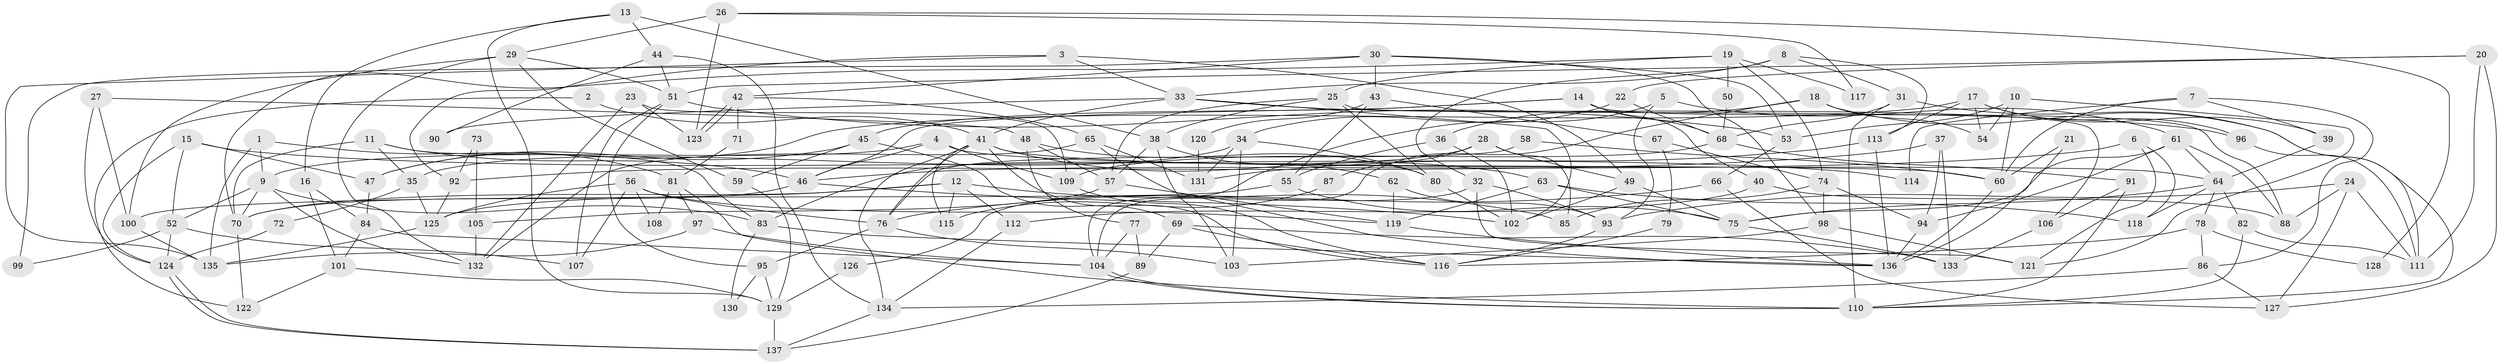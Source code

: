 // coarse degree distribution, {5: 0.09523809523809523, 8: 0.19047619047619047, 6: 0.07142857142857142, 7: 0.21428571428571427, 9: 0.07142857142857142, 10: 0.11904761904761904, 4: 0.11904761904761904, 11: 0.023809523809523808, 3: 0.047619047619047616, 12: 0.023809523809523808, 13: 0.023809523809523808}
// Generated by graph-tools (version 1.1) at 2025/37/03/04/25 23:37:09]
// undirected, 137 vertices, 274 edges
graph export_dot {
  node [color=gray90,style=filled];
  1;
  2;
  3;
  4;
  5;
  6;
  7;
  8;
  9;
  10;
  11;
  12;
  13;
  14;
  15;
  16;
  17;
  18;
  19;
  20;
  21;
  22;
  23;
  24;
  25;
  26;
  27;
  28;
  29;
  30;
  31;
  32;
  33;
  34;
  35;
  36;
  37;
  38;
  39;
  40;
  41;
  42;
  43;
  44;
  45;
  46;
  47;
  48;
  49;
  50;
  51;
  52;
  53;
  54;
  55;
  56;
  57;
  58;
  59;
  60;
  61;
  62;
  63;
  64;
  65;
  66;
  67;
  68;
  69;
  70;
  71;
  72;
  73;
  74;
  75;
  76;
  77;
  78;
  79;
  80;
  81;
  82;
  83;
  84;
  85;
  86;
  87;
  88;
  89;
  90;
  91;
  92;
  93;
  94;
  95;
  96;
  97;
  98;
  99;
  100;
  101;
  102;
  103;
  104;
  105;
  106;
  107;
  108;
  109;
  110;
  111;
  112;
  113;
  114;
  115;
  116;
  117;
  118;
  119;
  120;
  121;
  122;
  123;
  124;
  125;
  126;
  127;
  128;
  129;
  130;
  131;
  132;
  133;
  134;
  135;
  136;
  137;
  1 -- 135;
  1 -- 81;
  1 -- 9;
  2 -- 122;
  2 -- 41;
  3 -- 49;
  3 -- 33;
  3 -- 92;
  3 -- 135;
  4 -- 46;
  4 -- 9;
  4 -- 60;
  4 -- 109;
  5 -- 93;
  5 -- 61;
  5 -- 104;
  6 -- 121;
  6 -- 118;
  6 -- 46;
  7 -- 60;
  7 -- 86;
  7 -- 39;
  7 -- 114;
  8 -- 31;
  8 -- 33;
  8 -- 32;
  8 -- 113;
  9 -- 52;
  9 -- 70;
  9 -- 83;
  9 -- 132;
  10 -- 54;
  10 -- 60;
  10 -- 53;
  10 -- 121;
  11 -- 70;
  11 -- 46;
  11 -- 35;
  11 -- 83;
  12 -- 112;
  12 -- 85;
  12 -- 70;
  12 -- 115;
  12 -- 125;
  13 -- 38;
  13 -- 129;
  13 -- 16;
  13 -- 44;
  14 -- 68;
  14 -- 46;
  14 -- 40;
  14 -- 45;
  14 -- 88;
  15 -- 47;
  15 -- 124;
  15 -- 52;
  15 -- 114;
  16 -- 84;
  16 -- 101;
  17 -- 39;
  17 -- 113;
  17 -- 47;
  17 -- 54;
  17 -- 96;
  18 -- 104;
  18 -- 110;
  18 -- 36;
  18 -- 54;
  19 -- 74;
  19 -- 70;
  19 -- 25;
  19 -- 50;
  19 -- 117;
  20 -- 111;
  20 -- 127;
  20 -- 22;
  20 -- 51;
  21 -- 136;
  21 -- 60;
  22 -- 34;
  22 -- 68;
  23 -- 132;
  23 -- 109;
  23 -- 123;
  24 -- 88;
  24 -- 93;
  24 -- 111;
  24 -- 127;
  25 -- 38;
  25 -- 57;
  25 -- 80;
  25 -- 106;
  26 -- 123;
  26 -- 29;
  26 -- 117;
  26 -- 128;
  27 -- 100;
  27 -- 48;
  27 -- 124;
  28 -- 83;
  28 -- 49;
  28 -- 85;
  28 -- 87;
  29 -- 51;
  29 -- 132;
  29 -- 59;
  29 -- 100;
  30 -- 42;
  30 -- 53;
  30 -- 43;
  30 -- 98;
  30 -- 99;
  31 -- 110;
  31 -- 68;
  31 -- 111;
  32 -- 121;
  32 -- 93;
  32 -- 126;
  33 -- 41;
  33 -- 96;
  33 -- 90;
  33 -- 102;
  34 -- 80;
  34 -- 35;
  34 -- 103;
  34 -- 131;
  35 -- 125;
  35 -- 72;
  36 -- 102;
  36 -- 55;
  37 -- 94;
  37 -- 133;
  37 -- 92;
  38 -- 57;
  38 -- 103;
  38 -- 62;
  39 -- 64;
  40 -- 88;
  40 -- 112;
  41 -- 116;
  41 -- 76;
  41 -- 63;
  41 -- 64;
  41 -- 115;
  41 -- 134;
  42 -- 123;
  42 -- 123;
  42 -- 65;
  42 -- 71;
  43 -- 55;
  43 -- 67;
  43 -- 120;
  44 -- 51;
  44 -- 90;
  44 -- 134;
  45 -- 59;
  45 -- 47;
  45 -- 69;
  46 -- 70;
  46 -- 102;
  47 -- 84;
  48 -- 80;
  48 -- 57;
  48 -- 77;
  49 -- 102;
  49 -- 75;
  50 -- 68;
  51 -- 107;
  51 -- 53;
  51 -- 95;
  52 -- 124;
  52 -- 99;
  52 -- 107;
  53 -- 66;
  55 -- 100;
  55 -- 75;
  56 -- 125;
  56 -- 119;
  56 -- 76;
  56 -- 107;
  56 -- 108;
  57 -- 119;
  57 -- 105;
  58 -- 60;
  58 -- 76;
  59 -- 129;
  60 -- 136;
  61 -- 64;
  61 -- 75;
  61 -- 88;
  61 -- 94;
  62 -- 93;
  62 -- 119;
  63 -- 75;
  63 -- 118;
  63 -- 119;
  64 -- 82;
  64 -- 75;
  64 -- 78;
  64 -- 118;
  65 -- 136;
  65 -- 131;
  65 -- 132;
  66 -- 76;
  66 -- 127;
  67 -- 74;
  67 -- 79;
  68 -- 109;
  68 -- 91;
  69 -- 89;
  69 -- 116;
  69 -- 133;
  70 -- 122;
  71 -- 81;
  72 -- 124;
  73 -- 92;
  73 -- 105;
  74 -- 98;
  74 -- 94;
  74 -- 85;
  75 -- 133;
  76 -- 95;
  76 -- 103;
  77 -- 104;
  77 -- 89;
  78 -- 86;
  78 -- 116;
  78 -- 128;
  79 -- 116;
  80 -- 102;
  81 -- 97;
  81 -- 110;
  81 -- 108;
  82 -- 111;
  82 -- 110;
  83 -- 130;
  83 -- 136;
  84 -- 104;
  84 -- 101;
  86 -- 127;
  86 -- 134;
  87 -- 115;
  89 -- 137;
  91 -- 106;
  91 -- 110;
  92 -- 125;
  93 -- 116;
  94 -- 136;
  95 -- 129;
  95 -- 130;
  96 -- 111;
  97 -- 135;
  97 -- 104;
  98 -- 103;
  98 -- 121;
  100 -- 135;
  101 -- 122;
  101 -- 129;
  104 -- 110;
  104 -- 110;
  105 -- 132;
  106 -- 133;
  109 -- 116;
  112 -- 134;
  113 -- 136;
  113 -- 131;
  119 -- 136;
  120 -- 131;
  124 -- 137;
  124 -- 137;
  125 -- 135;
  126 -- 129;
  129 -- 137;
  134 -- 137;
}
